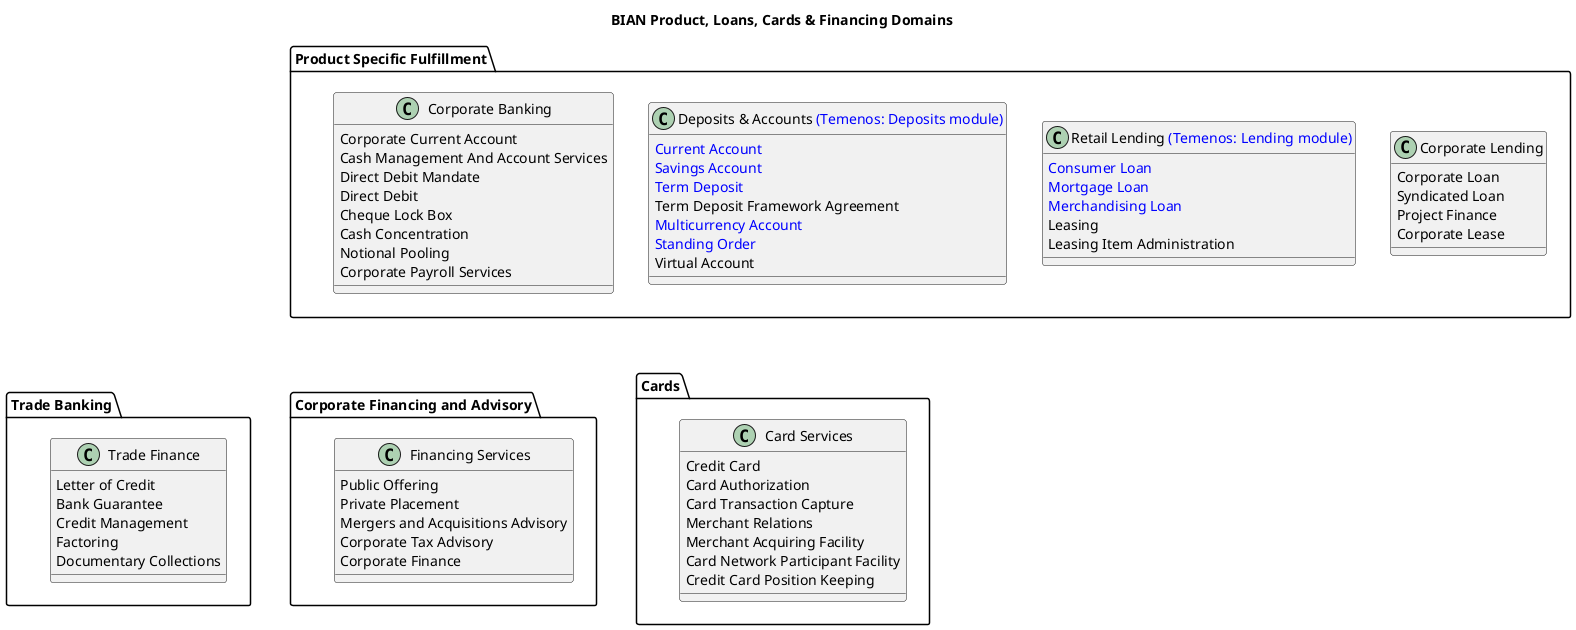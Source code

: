@startuml BIAN Product, Loans, Cards & Financing

title BIAN Product, Loans, Cards & Financing Domains

!define LAYOUT top to bottom direction

' Row 1
together {
  package "Product Specific Fulfillment" as PRODUCTS {
    class "Deposits & Accounts <color:#0000FF>(Temenos: Deposits module)</color>" as DEP {
      <color:#0000FF>Current Account</color>
      <color:#0000FF>Savings Account</color>
      <color:#0000FF>Term Deposit</color>
      Term Deposit Framework Agreement
      <color:#0000FF>Multicurrency Account</color>
      <color:#0000FF>Standing Order</color>
      Virtual Account
    }

    class "Retail Lending <color:#0000FF>(Temenos: Lending module)</color>" as RETAIL_LENDING {
      <color:#0000FF>Consumer Loan</color>
      <color:#0000FF>Mortgage Loan</color>
      <color:#0000FF>Merchandising Loan</color>
      Leasing
      Leasing Item Administration
    }

    class "Corporate Lending" as CORP_LENDING {
      Corporate Loan
      Syndicated Loan
      Project Finance
      Corporate Lease
    }

    class "Corporate Banking" as CORP {
      Corporate Current Account
      Cash Management And Account Services
      Direct Debit Mandate
      Direct Debit
      Cheque Lock Box
      Cash Concentration
      Notional Pooling
      Corporate Payroll Services
    }
  }
}

' Row 2
together {
  package "Cards" as CARDS {
    class "Card Services" as CARD_SVC {
      Credit Card
      Card Authorization
      Card Transaction Capture
      Merchant Relations
      Merchant Acquiring Facility
      Card Network Participant Facility
      Credit Card Position Keeping
    }
  }

  package "Corporate Financing and Advisory" as CORP_FIN {
    class "Financing Services" as FIN_SVC {
      Public Offering
      Private Placement
      Mergers and Acquisitions Advisory
      Corporate Tax Advisory
      Corporate Finance
    }
  }

  package "Trade Banking" as TRADE {
    class "Trade Finance" as TRADE_FIN {
      Letter of Credit
      Bank Guarantee
      Credit Management
      Factoring
      Documentary Collections
    }
  }
}

' Layout positioning
CARDS -[hidden]right- CORP_FIN
CORP_FIN -[hidden]right- TRADE
PRODUCTS -[hidden]down- CARDS
PRODUCTS -[hidden]down- CORP_FIN
PRODUCTS -[hidden]down- TRADE

' Additional positioning for new lending sections
RETAIL_LENDING -[hidden]right- CORP_LENDING

@enduml